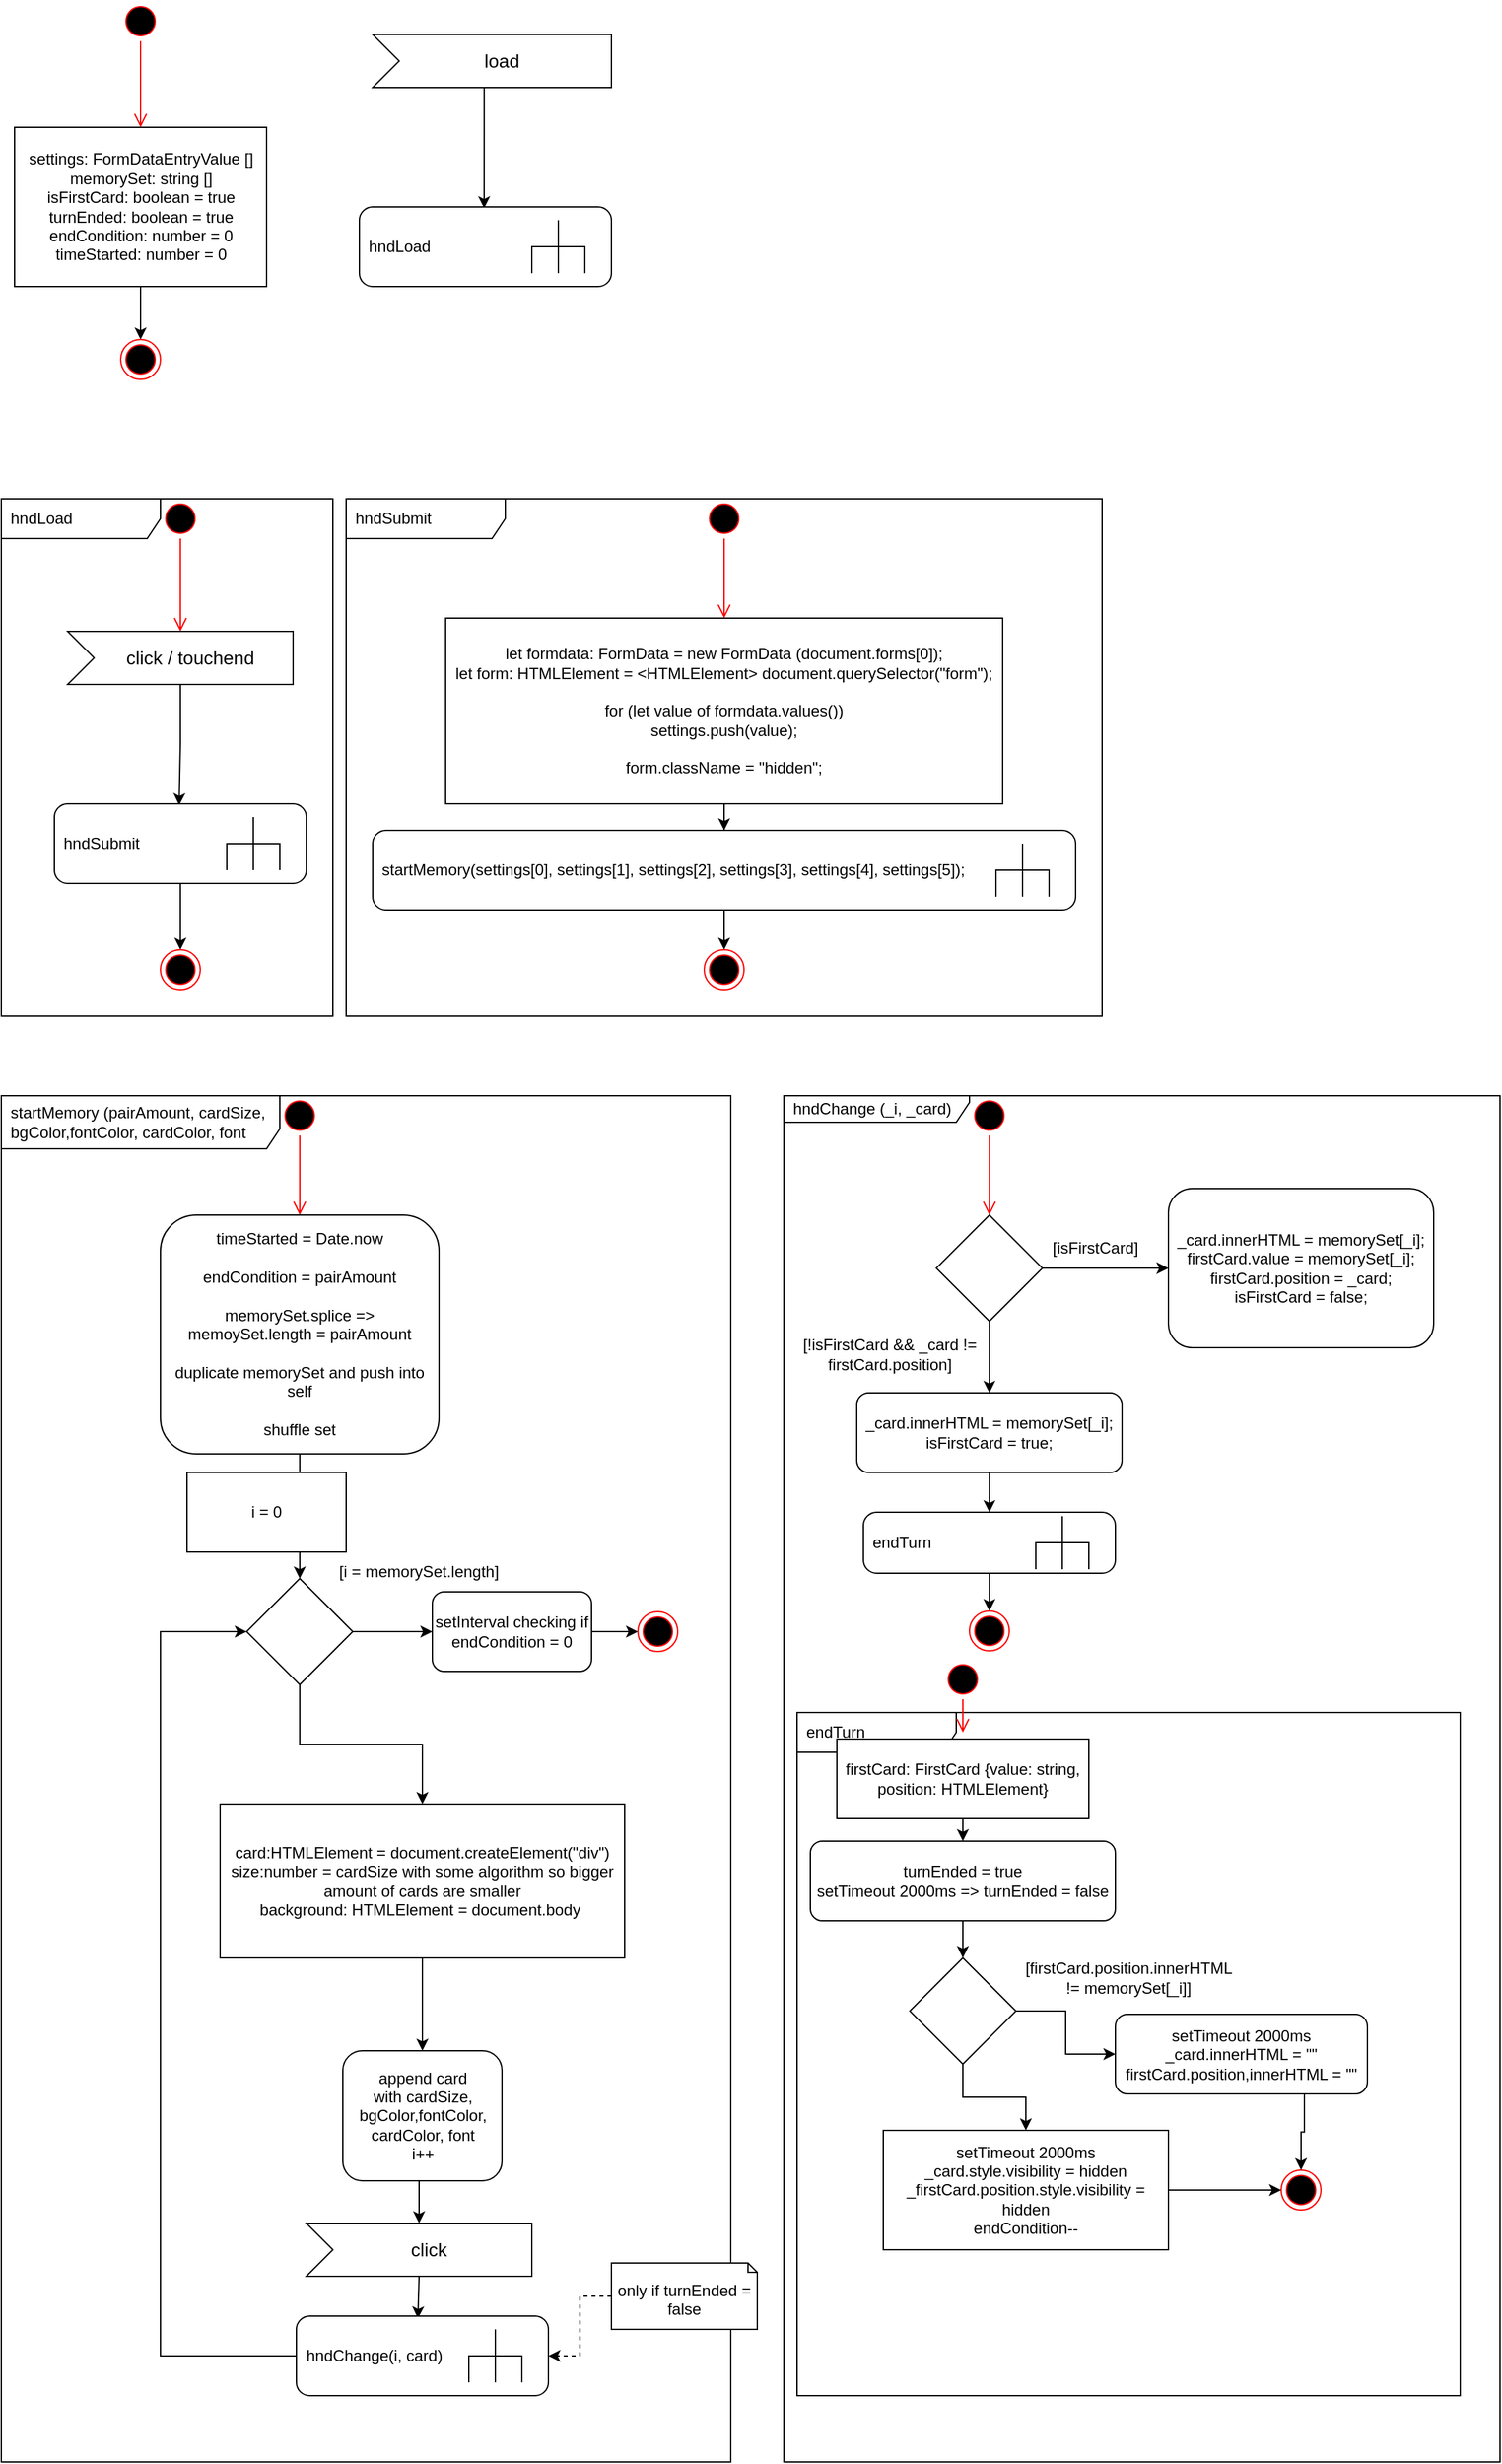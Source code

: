 <mxfile version="17.4.2" type="github">
  <diagram id="7gqMksMz33Sm98suYT72" name="Page-1">
    <mxGraphModel dx="3069" dy="2525" grid="1" gridSize="10" guides="1" tooltips="1" connect="1" arrows="1" fold="1" page="1" pageScale="1" pageWidth="1169" pageHeight="827" math="0" shadow="0">
      <root>
        <mxCell id="0" />
        <mxCell id="1" parent="0" />
        <mxCell id="Tnu3M99CczWEI0_0pwqN-9" value="" style="edgeStyle=orthogonalEdgeStyle;rounded=0;orthogonalLoop=1;jettySize=auto;html=1;entryX=0.495;entryY=0.017;entryDx=0;entryDy=0;entryPerimeter=0;" edge="1" parent="1" source="Tnu3M99CczWEI0_0pwqN-5" target="Tnu3M99CczWEI0_0pwqN-10">
          <mxGeometry relative="1" as="geometry">
            <mxPoint x="365" y="-670" as="targetPoint" />
            <Array as="points">
              <mxPoint x="365" y="-730" />
            </Array>
          </mxGeometry>
        </mxCell>
        <mxCell id="Tnu3M99CczWEI0_0pwqN-5" value="load" style="html=1;shape=mxgraph.infographic.ribbonSimple;notch1=20;notch2=0;align=center;verticalAlign=middle;fontSize=14;fontStyle=0;fillColor=#FFFFFF;flipH=0;spacingRight=0;spacingLeft=14;" vertex="1" parent="1">
          <mxGeometry x="280" y="-790" width="180" height="40" as="geometry" />
        </mxCell>
        <mxCell id="Tnu3M99CczWEI0_0pwqN-10" value="hndLoad" style="shape=mxgraph.uml25.behaviorAction;html=1;rounded=1;absoluteArcSize=1;arcSize=10;align=left;spacingLeft=5;" vertex="1" parent="1">
          <mxGeometry x="270" y="-660" width="190" height="60" as="geometry" />
        </mxCell>
        <mxCell id="Tnu3M99CczWEI0_0pwqN-13" style="edgeStyle=orthogonalEdgeStyle;rounded=0;orthogonalLoop=1;jettySize=auto;html=1;exitX=0;exitY=0;exitDx=85;exitDy=40;exitPerimeter=0;entryX=0.495;entryY=0.017;entryDx=0;entryDy=0;entryPerimeter=0;" edge="1" parent="1" source="Tnu3M99CczWEI0_0pwqN-11" target="Tnu3M99CczWEI0_0pwqN-12">
          <mxGeometry relative="1" as="geometry" />
        </mxCell>
        <mxCell id="Tnu3M99CczWEI0_0pwqN-11" value="click / touchend" style="html=1;shape=mxgraph.infographic.ribbonSimple;notch1=20;notch2=0;align=center;verticalAlign=middle;fontSize=14;fontStyle=0;fillColor=#FFFFFF;flipH=0;spacingRight=0;spacingLeft=14;rounded=1;" vertex="1" parent="1">
          <mxGeometry x="50" y="-340" width="170" height="40" as="geometry" />
        </mxCell>
        <mxCell id="Tnu3M99CczWEI0_0pwqN-34" style="edgeStyle=orthogonalEdgeStyle;rounded=0;orthogonalLoop=1;jettySize=auto;html=1;" edge="1" parent="1" source="Tnu3M99CczWEI0_0pwqN-12" target="Tnu3M99CczWEI0_0pwqN-33">
          <mxGeometry relative="1" as="geometry" />
        </mxCell>
        <mxCell id="Tnu3M99CczWEI0_0pwqN-12" value="hndSubmit" style="shape=mxgraph.uml25.behaviorAction;html=1;rounded=1;absoluteArcSize=1;arcSize=10;align=left;spacingLeft=5;" vertex="1" parent="1">
          <mxGeometry x="40" y="-210" width="190" height="60" as="geometry" />
        </mxCell>
        <mxCell id="Tnu3M99CczWEI0_0pwqN-15" value="hndLoad" style="shape=umlFrame;whiteSpace=wrap;html=1;width=120;height=30;boundedLbl=1;verticalAlign=middle;align=left;spacingLeft=5;rounded=1;" vertex="1" parent="1">
          <mxGeometry y="-440" width="250" height="390" as="geometry" />
        </mxCell>
        <mxCell id="Tnu3M99CczWEI0_0pwqN-16" value="" style="ellipse;html=1;shape=startState;fillColor=#000000;strokeColor=#ff0000;rounded=1;" vertex="1" parent="1">
          <mxGeometry x="120" y="-440" width="30" height="30" as="geometry" />
        </mxCell>
        <mxCell id="Tnu3M99CczWEI0_0pwqN-17" value="" style="edgeStyle=orthogonalEdgeStyle;html=1;verticalAlign=bottom;endArrow=open;endSize=8;strokeColor=#ff0000;rounded=0;entryX=0.5;entryY=0;entryDx=0;entryDy=0;" edge="1" source="Tnu3M99CczWEI0_0pwqN-16" parent="1">
          <mxGeometry relative="1" as="geometry">
            <mxPoint x="135" y="-340" as="targetPoint" />
          </mxGeometry>
        </mxCell>
        <mxCell id="Tnu3M99CczWEI0_0pwqN-32" style="edgeStyle=orthogonalEdgeStyle;rounded=0;orthogonalLoop=1;jettySize=auto;html=1;exitX=0.5;exitY=1;exitDx=0;exitDy=0;entryX=0.5;entryY=0;entryDx=0;entryDy=0;" edge="1" parent="1" source="Tnu3M99CczWEI0_0pwqN-20" target="Tnu3M99CczWEI0_0pwqN-31">
          <mxGeometry relative="1" as="geometry" />
        </mxCell>
        <mxCell id="Tnu3M99CczWEI0_0pwqN-20" value="settings: FormDataEntryValue []&lt;br&gt;memorySet: string []&lt;br&gt;isFirstCard: boolean = true&lt;br&gt;turnEnded: boolean = true&lt;br&gt;endCondition: number = 0&lt;br&gt;timeStarted: number = 0&lt;br&gt;" style="html=1;rounded=0;" vertex="1" parent="1">
          <mxGeometry x="10" y="-720" width="190" height="120" as="geometry" />
        </mxCell>
        <mxCell id="Tnu3M99CczWEI0_0pwqN-21" value="" style="ellipse;html=1;shape=startState;fillColor=#000000;strokeColor=#ff0000;rounded=0;" vertex="1" parent="1">
          <mxGeometry x="90" y="-815" width="30" height="30" as="geometry" />
        </mxCell>
        <mxCell id="Tnu3M99CczWEI0_0pwqN-22" value="" style="edgeStyle=orthogonalEdgeStyle;html=1;verticalAlign=bottom;endArrow=open;endSize=8;strokeColor=#ff0000;rounded=0;entryX=0.5;entryY=0;entryDx=0;entryDy=0;" edge="1" source="Tnu3M99CczWEI0_0pwqN-21" parent="1" target="Tnu3M99CczWEI0_0pwqN-20">
          <mxGeometry relative="1" as="geometry">
            <mxPoint x="105" y="-725" as="targetPoint" />
          </mxGeometry>
        </mxCell>
        <mxCell id="Tnu3M99CczWEI0_0pwqN-23" value="hndSubmit" style="shape=umlFrame;whiteSpace=wrap;html=1;width=120;height=30;boundedLbl=1;verticalAlign=middle;align=left;spacingLeft=5;rounded=0;" vertex="1" parent="1">
          <mxGeometry x="260" y="-440" width="570" height="390" as="geometry" />
        </mxCell>
        <mxCell id="Tnu3M99CczWEI0_0pwqN-24" value="" style="ellipse;html=1;shape=startState;fillColor=#000000;strokeColor=#ff0000;rounded=0;" vertex="1" parent="1">
          <mxGeometry x="530" y="-440" width="30" height="30" as="geometry" />
        </mxCell>
        <mxCell id="Tnu3M99CczWEI0_0pwqN-25" value="" style="edgeStyle=orthogonalEdgeStyle;html=1;verticalAlign=bottom;endArrow=open;endSize=8;strokeColor=#ff0000;rounded=0;entryX=0.5;entryY=0;entryDx=0;entryDy=0;" edge="1" source="Tnu3M99CczWEI0_0pwqN-24" parent="1" target="Tnu3M99CczWEI0_0pwqN-26">
          <mxGeometry relative="1" as="geometry">
            <mxPoint x="395" y="-350" as="targetPoint" />
            <Array as="points" />
          </mxGeometry>
        </mxCell>
        <mxCell id="Tnu3M99CczWEI0_0pwqN-30" style="edgeStyle=orthogonalEdgeStyle;rounded=0;orthogonalLoop=1;jettySize=auto;html=1;exitX=0.5;exitY=1;exitDx=0;exitDy=0;" edge="1" parent="1" source="Tnu3M99CczWEI0_0pwqN-26" target="Tnu3M99CczWEI0_0pwqN-29">
          <mxGeometry relative="1" as="geometry" />
        </mxCell>
        <mxCell id="Tnu3M99CczWEI0_0pwqN-26" value="let formdata: FormData = new FormData (document.forms[0]);&lt;br&gt;let form: HTMLElement = &amp;lt;HTMLElement&amp;gt; document.querySelector(&quot;form&quot;);&lt;br&gt;&lt;br&gt;for (let value of formdata.values())&lt;br&gt;settings.push(value);&lt;br&gt;&lt;br&gt;form.className = &quot;hidden&quot;;" style="rounded=0;whiteSpace=wrap;html=1;" vertex="1" parent="1">
          <mxGeometry x="335" y="-350" width="420" height="140" as="geometry" />
        </mxCell>
        <mxCell id="Tnu3M99CczWEI0_0pwqN-36" style="edgeStyle=orthogonalEdgeStyle;rounded=0;orthogonalLoop=1;jettySize=auto;html=1;entryX=0.5;entryY=0;entryDx=0;entryDy=0;" edge="1" parent="1" source="Tnu3M99CczWEI0_0pwqN-29" target="Tnu3M99CczWEI0_0pwqN-35">
          <mxGeometry relative="1" as="geometry" />
        </mxCell>
        <mxCell id="Tnu3M99CczWEI0_0pwqN-29" value="startMemory(settings[0], settings[1], settings[2], settings[3], settings[4], settings[5]);" style="shape=mxgraph.uml25.behaviorAction;html=1;rounded=1;absoluteArcSize=1;arcSize=10;align=left;spacingLeft=5;" vertex="1" parent="1">
          <mxGeometry x="280" y="-190" width="530" height="60" as="geometry" />
        </mxCell>
        <mxCell id="Tnu3M99CczWEI0_0pwqN-31" value="" style="ellipse;html=1;shape=endState;fillColor=#000000;strokeColor=#ff0000;rounded=0;" vertex="1" parent="1">
          <mxGeometry x="90" y="-560" width="30" height="30" as="geometry" />
        </mxCell>
        <mxCell id="Tnu3M99CczWEI0_0pwqN-33" value="" style="ellipse;html=1;shape=endState;fillColor=#000000;strokeColor=#ff0000;rounded=0;" vertex="1" parent="1">
          <mxGeometry x="120" y="-100" width="30" height="30" as="geometry" />
        </mxCell>
        <mxCell id="Tnu3M99CczWEI0_0pwqN-35" value="" style="ellipse;html=1;shape=endState;fillColor=#000000;strokeColor=#ff0000;rounded=0;" vertex="1" parent="1">
          <mxGeometry x="530" y="-100" width="30" height="30" as="geometry" />
        </mxCell>
        <mxCell id="Tnu3M99CczWEI0_0pwqN-37" value="startMemory (pairAmount, cardSize, bgColor,fontColor, cardColor, font" style="shape=umlFrame;whiteSpace=wrap;html=1;width=210;height=40;boundedLbl=1;verticalAlign=middle;align=left;spacingLeft=5;rounded=0;" vertex="1" parent="1">
          <mxGeometry y="10" width="550" height="1030" as="geometry" />
        </mxCell>
        <mxCell id="Tnu3M99CczWEI0_0pwqN-38" value="" style="ellipse;html=1;shape=startState;fillColor=#000000;strokeColor=#ff0000;rounded=0;" vertex="1" parent="1">
          <mxGeometry x="210" y="10" width="30" height="30" as="geometry" />
        </mxCell>
        <mxCell id="Tnu3M99CczWEI0_0pwqN-39" value="" style="edgeStyle=orthogonalEdgeStyle;html=1;verticalAlign=bottom;endArrow=open;endSize=8;strokeColor=#ff0000;rounded=0;" edge="1" source="Tnu3M99CczWEI0_0pwqN-38" parent="1">
          <mxGeometry relative="1" as="geometry">
            <mxPoint x="225" y="100" as="targetPoint" />
          </mxGeometry>
        </mxCell>
        <mxCell id="Tnu3M99CczWEI0_0pwqN-44" style="edgeStyle=orthogonalEdgeStyle;rounded=0;orthogonalLoop=1;jettySize=auto;html=1;exitX=0.5;exitY=1;exitDx=0;exitDy=0;entryX=0;entryY=0;entryDx=85;entryDy=0;entryPerimeter=0;startArrow=none;" edge="1" parent="1" source="Tnu3M99CczWEI0_0pwqN-58">
          <mxGeometry relative="1" as="geometry">
            <mxPoint x="225" y="374" as="targetPoint" />
          </mxGeometry>
        </mxCell>
        <mxCell id="Tnu3M99CczWEI0_0pwqN-40" value="timeStarted = Date.now&lt;br&gt;&lt;br&gt;endCondition = pairAmount&lt;br&gt;&lt;br&gt;memorySet.splice =&amp;gt; memoySet.length = pairAmount&lt;br&gt;&lt;br&gt;duplicate memorySet and push into self&lt;br&gt;&lt;br&gt;shuffle set&lt;br&gt;" style="rounded=1;whiteSpace=wrap;html=1;" vertex="1" parent="1">
          <mxGeometry x="120" y="100" width="210" height="180" as="geometry" />
        </mxCell>
        <mxCell id="Tnu3M99CczWEI0_0pwqN-48" style="edgeStyle=orthogonalEdgeStyle;rounded=0;orthogonalLoop=1;jettySize=auto;html=1;exitX=0;exitY=0;exitDx=85;exitDy=40;exitPerimeter=0;entryX=0.504;entryY=-0.008;entryDx=0;entryDy=0;entryPerimeter=0;" edge="1" parent="1" target="Tnu3M99CczWEI0_0pwqN-50">
          <mxGeometry relative="1" as="geometry">
            <mxPoint x="845" y="308" as="sourcePoint" />
          </mxGeometry>
        </mxCell>
        <mxCell id="Tnu3M99CczWEI0_0pwqN-54" value="" style="edgeStyle=orthogonalEdgeStyle;rounded=0;orthogonalLoop=1;jettySize=auto;html=1;" edge="1" parent="1" source="Tnu3M99CczWEI0_0pwqN-51" target="Tnu3M99CczWEI0_0pwqN-53">
          <mxGeometry relative="1" as="geometry" />
        </mxCell>
        <mxCell id="Tnu3M99CczWEI0_0pwqN-57" value="" style="edgeStyle=orthogonalEdgeStyle;rounded=0;orthogonalLoop=1;jettySize=auto;html=1;" edge="1" parent="1" source="Tnu3M99CczWEI0_0pwqN-51" target="Tnu3M99CczWEI0_0pwqN-56">
          <mxGeometry relative="1" as="geometry" />
        </mxCell>
        <mxCell id="Tnu3M99CczWEI0_0pwqN-51" value="" style="rhombus;whiteSpace=wrap;html=1;rounded=0;" vertex="1" parent="1">
          <mxGeometry x="185" y="374" width="80" height="80" as="geometry" />
        </mxCell>
        <mxCell id="Tnu3M99CczWEI0_0pwqN-62" value="" style="edgeStyle=orthogonalEdgeStyle;rounded=0;orthogonalLoop=1;jettySize=auto;html=1;" edge="1" parent="1" source="Tnu3M99CczWEI0_0pwqN-53" target="Tnu3M99CczWEI0_0pwqN-61">
          <mxGeometry relative="1" as="geometry" />
        </mxCell>
        <mxCell id="Tnu3M99CczWEI0_0pwqN-53" value="card:HTMLElement = document.createElement(&quot;div&quot;)&lt;br&gt;size:number = cardSize with some algorithm so bigger amount of cards are smaller&lt;br&gt;background: HTMLElement = document.body&amp;nbsp;" style="whiteSpace=wrap;html=1;rounded=0;" vertex="1" parent="1">
          <mxGeometry x="165" y="544" width="305" height="116" as="geometry" />
        </mxCell>
        <mxCell id="Tnu3M99CczWEI0_0pwqN-70" style="edgeStyle=orthogonalEdgeStyle;rounded=0;orthogonalLoop=1;jettySize=auto;html=1;exitX=1;exitY=0.5;exitDx=0;exitDy=0;entryX=0;entryY=0.5;entryDx=0;entryDy=0;" edge="1" parent="1" source="Tnu3M99CczWEI0_0pwqN-56" target="Tnu3M99CczWEI0_0pwqN-69">
          <mxGeometry relative="1" as="geometry" />
        </mxCell>
        <mxCell id="Tnu3M99CczWEI0_0pwqN-56" value="setInterval checking if endCondition = 0" style="whiteSpace=wrap;html=1;rounded=1;" vertex="1" parent="1">
          <mxGeometry x="325" y="384" width="120" height="60" as="geometry" />
        </mxCell>
        <mxCell id="Tnu3M99CczWEI0_0pwqN-58" value="i = 0" style="rounded=0;whiteSpace=wrap;html=1;" vertex="1" parent="1">
          <mxGeometry x="140" y="294" width="120" height="60" as="geometry" />
        </mxCell>
        <mxCell id="Tnu3M99CczWEI0_0pwqN-59" value="" style="edgeStyle=orthogonalEdgeStyle;rounded=0;orthogonalLoop=1;jettySize=auto;html=1;exitX=0.5;exitY=1;exitDx=0;exitDy=0;entryX=0;entryY=0;entryDx=85;entryDy=0;entryPerimeter=0;endArrow=none;" edge="1" parent="1" source="Tnu3M99CczWEI0_0pwqN-40" target="Tnu3M99CczWEI0_0pwqN-58">
          <mxGeometry relative="1" as="geometry">
            <mxPoint x="225.0" y="280" as="sourcePoint" />
            <mxPoint x="225.0" y="374" as="targetPoint" />
          </mxGeometry>
        </mxCell>
        <mxCell id="Tnu3M99CczWEI0_0pwqN-64" style="edgeStyle=orthogonalEdgeStyle;rounded=0;orthogonalLoop=1;jettySize=auto;html=1;exitX=0.5;exitY=1;exitDx=0;exitDy=0;entryX=0;entryY=0;entryDx=85;entryDy=0;entryPerimeter=0;" edge="1" parent="1" source="Tnu3M99CczWEI0_0pwqN-61" target="Tnu3M99CczWEI0_0pwqN-63">
          <mxGeometry relative="1" as="geometry" />
        </mxCell>
        <mxCell id="Tnu3M99CczWEI0_0pwqN-61" value="append card with&amp;nbsp;&lt;span style=&quot;text-align: left&quot;&gt;cardSize, bgColor,fontColor, cardColor, font&lt;br&gt;i++&lt;br&gt;&lt;/span&gt;" style="whiteSpace=wrap;html=1;rounded=1;" vertex="1" parent="1">
          <mxGeometry x="257.5" y="730" width="120" height="98" as="geometry" />
        </mxCell>
        <mxCell id="Tnu3M99CczWEI0_0pwqN-66" style="edgeStyle=orthogonalEdgeStyle;rounded=0;orthogonalLoop=1;jettySize=auto;html=1;exitX=0;exitY=0;exitDx=85;exitDy=40;exitPerimeter=0;entryX=0.482;entryY=0.029;entryDx=0;entryDy=0;entryPerimeter=0;" edge="1" parent="1" source="Tnu3M99CczWEI0_0pwqN-63" target="Tnu3M99CczWEI0_0pwqN-65">
          <mxGeometry relative="1" as="geometry" />
        </mxCell>
        <mxCell id="Tnu3M99CczWEI0_0pwqN-63" value="click" style="html=1;shape=mxgraph.infographic.ribbonSimple;notch1=20;notch2=0;align=center;verticalAlign=middle;fontSize=14;fontStyle=0;fillColor=#FFFFFF;flipH=0;spacingRight=0;spacingLeft=14;rounded=1;" vertex="1" parent="1">
          <mxGeometry x="230" y="860" width="170" height="40" as="geometry" />
        </mxCell>
        <mxCell id="Tnu3M99CczWEI0_0pwqN-67" style="edgeStyle=orthogonalEdgeStyle;rounded=0;orthogonalLoop=1;jettySize=auto;html=1;entryX=0;entryY=0.5;entryDx=0;entryDy=0;" edge="1" parent="1" source="Tnu3M99CczWEI0_0pwqN-65" target="Tnu3M99CczWEI0_0pwqN-51">
          <mxGeometry relative="1" as="geometry">
            <mxPoint x="130" y="500" as="targetPoint" />
            <Array as="points">
              <mxPoint x="120" y="960" />
              <mxPoint x="120" y="414" />
            </Array>
          </mxGeometry>
        </mxCell>
        <mxCell id="Tnu3M99CczWEI0_0pwqN-65" value="hndChange(i, card)" style="shape=mxgraph.uml25.behaviorAction;html=1;rounded=1;absoluteArcSize=1;arcSize=10;align=left;spacingLeft=5;" vertex="1" parent="1">
          <mxGeometry x="222.5" y="930" width="190" height="60" as="geometry" />
        </mxCell>
        <mxCell id="Tnu3M99CczWEI0_0pwqN-68" value="[i = memorySet.length]" style="text;html=1;strokeColor=none;fillColor=none;align=center;verticalAlign=middle;whiteSpace=wrap;rounded=0;" vertex="1" parent="1">
          <mxGeometry x="230" y="354" width="170" height="30" as="geometry" />
        </mxCell>
        <mxCell id="Tnu3M99CczWEI0_0pwqN-69" value="" style="ellipse;html=1;shape=endState;fillColor=#000000;strokeColor=#ff0000;rounded=1;" vertex="1" parent="1">
          <mxGeometry x="480" y="399" width="30" height="30" as="geometry" />
        </mxCell>
        <mxCell id="Tnu3M99CczWEI0_0pwqN-71" value="hndChange (_i, _card)" style="shape=umlFrame;whiteSpace=wrap;html=1;width=140;height=20;boundedLbl=1;verticalAlign=middle;align=left;spacingLeft=5;rounded=1;" vertex="1" parent="1">
          <mxGeometry x="590" y="10" width="540" height="1030" as="geometry" />
        </mxCell>
        <mxCell id="Tnu3M99CczWEI0_0pwqN-72" value="" style="ellipse;html=1;shape=startState;fillColor=#000000;strokeColor=#ff0000;rounded=1;" vertex="1" parent="1">
          <mxGeometry x="730" y="10" width="30" height="30" as="geometry" />
        </mxCell>
        <mxCell id="Tnu3M99CczWEI0_0pwqN-73" value="" style="edgeStyle=orthogonalEdgeStyle;html=1;verticalAlign=bottom;endArrow=open;endSize=8;strokeColor=#ff0000;rounded=0;" edge="1" source="Tnu3M99CczWEI0_0pwqN-72" parent="1">
          <mxGeometry relative="1" as="geometry">
            <mxPoint x="745" y="100" as="targetPoint" />
          </mxGeometry>
        </mxCell>
        <mxCell id="Tnu3M99CczWEI0_0pwqN-78" style="edgeStyle=orthogonalEdgeStyle;rounded=0;orthogonalLoop=1;jettySize=auto;html=1;exitX=1;exitY=0.5;exitDx=0;exitDy=0;entryX=0;entryY=0.5;entryDx=0;entryDy=0;" edge="1" parent="1" source="Tnu3M99CczWEI0_0pwqN-75" target="Tnu3M99CczWEI0_0pwqN-77">
          <mxGeometry relative="1" as="geometry" />
        </mxCell>
        <mxCell id="Tnu3M99CczWEI0_0pwqN-82" style="edgeStyle=orthogonalEdgeStyle;rounded=0;orthogonalLoop=1;jettySize=auto;html=1;exitX=0.5;exitY=1;exitDx=0;exitDy=0;entryX=0.5;entryY=0;entryDx=0;entryDy=0;" edge="1" parent="1" source="Tnu3M99CczWEI0_0pwqN-75" target="Tnu3M99CczWEI0_0pwqN-81">
          <mxGeometry relative="1" as="geometry" />
        </mxCell>
        <mxCell id="Tnu3M99CczWEI0_0pwqN-75" value="" style="rhombus;whiteSpace=wrap;html=1;rounded=0;" vertex="1" parent="1">
          <mxGeometry x="705" y="100" width="80" height="80" as="geometry" />
        </mxCell>
        <mxCell id="Tnu3M99CczWEI0_0pwqN-77" value="_card.innerHTML = memorySet[_i];&lt;br&gt;firstCard.value = memorySet[_i];&lt;br&gt;firstCard.position = _card;&lt;br&gt;isFirstCard = false;" style="rounded=1;whiteSpace=wrap;html=1;" vertex="1" parent="1">
          <mxGeometry x="880" y="80" width="200" height="120" as="geometry" />
        </mxCell>
        <mxCell id="Tnu3M99CczWEI0_0pwqN-79" value="[isFirstCard]" style="text;html=1;strokeColor=none;fillColor=none;align=center;verticalAlign=middle;whiteSpace=wrap;rounded=0;" vertex="1" parent="1">
          <mxGeometry x="785" y="110" width="80" height="30" as="geometry" />
        </mxCell>
        <mxCell id="Tnu3M99CczWEI0_0pwqN-85" style="edgeStyle=orthogonalEdgeStyle;rounded=0;orthogonalLoop=1;jettySize=auto;html=1;exitX=0.5;exitY=1;exitDx=0;exitDy=0;" edge="1" parent="1" source="Tnu3M99CczWEI0_0pwqN-81" target="Tnu3M99CczWEI0_0pwqN-84">
          <mxGeometry relative="1" as="geometry" />
        </mxCell>
        <mxCell id="Tnu3M99CczWEI0_0pwqN-81" value="_card.innerHTML = memorySet[_i];&lt;br&gt;isFirstCard = true;" style="rounded=1;whiteSpace=wrap;html=1;" vertex="1" parent="1">
          <mxGeometry x="645" y="234" width="200" height="60" as="geometry" />
        </mxCell>
        <mxCell id="Tnu3M99CczWEI0_0pwqN-83" value="[!isFirstCard &amp;amp;&amp;amp; _card != firstCard.position]" style="text;html=1;strokeColor=none;fillColor=none;align=center;verticalAlign=middle;whiteSpace=wrap;rounded=0;" vertex="1" parent="1">
          <mxGeometry x="600" y="190" width="140" height="30" as="geometry" />
        </mxCell>
        <mxCell id="Tnu3M99CczWEI0_0pwqN-90" style="edgeStyle=orthogonalEdgeStyle;rounded=0;orthogonalLoop=1;jettySize=auto;html=1;entryX=0.5;entryY=0;entryDx=0;entryDy=0;" edge="1" parent="1" source="Tnu3M99CczWEI0_0pwqN-84" target="Tnu3M99CczWEI0_0pwqN-87">
          <mxGeometry relative="1" as="geometry" />
        </mxCell>
        <mxCell id="Tnu3M99CczWEI0_0pwqN-84" value="endTurn" style="shape=mxgraph.uml25.behaviorAction;html=1;rounded=1;absoluteArcSize=1;arcSize=10;align=left;spacingLeft=5;" vertex="1" parent="1">
          <mxGeometry x="650" y="324" width="190" height="46" as="geometry" />
        </mxCell>
        <mxCell id="Tnu3M99CczWEI0_0pwqN-86" value="endTurn" style="shape=umlFrame;whiteSpace=wrap;html=1;width=120;height=30;boundedLbl=1;verticalAlign=middle;align=left;spacingLeft=5;rounded=0;" vertex="1" parent="1">
          <mxGeometry x="600" y="475" width="500" height="515" as="geometry" />
        </mxCell>
        <mxCell id="Tnu3M99CczWEI0_0pwqN-107" value="" style="ellipse;html=1;shape=endState;fillColor=#000000;strokeColor=#ff0000;rounded=1;" vertex="1" parent="Tnu3M99CczWEI0_0pwqN-86">
          <mxGeometry x="365" y="345" width="30" height="30" as="geometry" />
        </mxCell>
        <mxCell id="Tnu3M99CczWEI0_0pwqN-100" value="setTimeout 2000ms&lt;br&gt;_card.innerHTML = &quot;&quot;&lt;br&gt;firstCard.position,innerHTML = &quot;&quot;" style="whiteSpace=wrap;html=1;rounded=1;" vertex="1" parent="Tnu3M99CczWEI0_0pwqN-86">
          <mxGeometry x="240" y="227.5" width="190" height="60" as="geometry" />
        </mxCell>
        <mxCell id="Tnu3M99CczWEI0_0pwqN-108" style="edgeStyle=orthogonalEdgeStyle;rounded=0;orthogonalLoop=1;jettySize=auto;html=1;exitX=0.75;exitY=1;exitDx=0;exitDy=0;entryX=0.5;entryY=0;entryDx=0;entryDy=0;" edge="1" parent="Tnu3M99CczWEI0_0pwqN-86" source="Tnu3M99CczWEI0_0pwqN-100" target="Tnu3M99CczWEI0_0pwqN-107">
          <mxGeometry relative="1" as="geometry" />
        </mxCell>
        <mxCell id="Tnu3M99CczWEI0_0pwqN-98" value="[firstCard.position.innerHTML != memorySet[_i]]" style="text;html=1;strokeColor=none;fillColor=none;align=center;verticalAlign=middle;whiteSpace=wrap;rounded=0;" vertex="1" parent="Tnu3M99CczWEI0_0pwqN-86">
          <mxGeometry x="190" y="185" width="120" height="30" as="geometry" />
        </mxCell>
        <mxCell id="Tnu3M99CczWEI0_0pwqN-87" value="" style="ellipse;html=1;shape=endState;fillColor=#000000;strokeColor=#ff0000;rounded=1;" vertex="1" parent="1">
          <mxGeometry x="730" y="398.5" width="30" height="30" as="geometry" />
        </mxCell>
        <mxCell id="Tnu3M99CczWEI0_0pwqN-91" value="" style="ellipse;html=1;shape=startState;fillColor=#000000;strokeColor=#ff0000;rounded=0;" vertex="1" parent="1">
          <mxGeometry x="710" y="435" width="30" height="30" as="geometry" />
        </mxCell>
        <mxCell id="Tnu3M99CczWEI0_0pwqN-92" value="" style="edgeStyle=orthogonalEdgeStyle;html=1;verticalAlign=bottom;endArrow=open;endSize=8;strokeColor=#ff0000;rounded=0;" edge="1" source="Tnu3M99CczWEI0_0pwqN-91" parent="1">
          <mxGeometry relative="1" as="geometry">
            <mxPoint x="725" y="490" as="targetPoint" />
          </mxGeometry>
        </mxCell>
        <mxCell id="Tnu3M99CczWEI0_0pwqN-97" value="" style="edgeStyle=orthogonalEdgeStyle;rounded=0;orthogonalLoop=1;jettySize=auto;html=1;" edge="1" parent="1" source="Tnu3M99CczWEI0_0pwqN-93" target="Tnu3M99CczWEI0_0pwqN-96">
          <mxGeometry relative="1" as="geometry" />
        </mxCell>
        <mxCell id="Tnu3M99CczWEI0_0pwqN-93" value="turnEnded = true&lt;br&gt;setTimeout 2000ms =&amp;gt; turnEnded = false" style="rounded=1;whiteSpace=wrap;html=1;" vertex="1" parent="1">
          <mxGeometry x="610" y="572" width="230" height="60" as="geometry" />
        </mxCell>
        <mxCell id="Tnu3M99CczWEI0_0pwqN-95" value="" style="edgeStyle=orthogonalEdgeStyle;rounded=0;orthogonalLoop=1;jettySize=auto;html=1;dashed=1;" edge="1" parent="1" source="Tnu3M99CczWEI0_0pwqN-94" target="Tnu3M99CczWEI0_0pwqN-65">
          <mxGeometry relative="1" as="geometry" />
        </mxCell>
        <mxCell id="Tnu3M99CczWEI0_0pwqN-94" value="only if turnEnded = false" style="shape=note2;boundedLbl=1;whiteSpace=wrap;html=1;size=7;verticalAlign=top;align=center;rounded=0;" vertex="1" parent="1">
          <mxGeometry x="460" y="890" width="110" height="50" as="geometry" />
        </mxCell>
        <mxCell id="Tnu3M99CczWEI0_0pwqN-101" value="" style="edgeStyle=orthogonalEdgeStyle;rounded=0;orthogonalLoop=1;jettySize=auto;html=1;" edge="1" parent="1" source="Tnu3M99CczWEI0_0pwqN-96" target="Tnu3M99CczWEI0_0pwqN-100">
          <mxGeometry relative="1" as="geometry" />
        </mxCell>
        <mxCell id="Tnu3M99CczWEI0_0pwqN-104" value="" style="edgeStyle=orthogonalEdgeStyle;rounded=0;orthogonalLoop=1;jettySize=auto;html=1;" edge="1" parent="1" source="Tnu3M99CczWEI0_0pwqN-96" target="Tnu3M99CczWEI0_0pwqN-103">
          <mxGeometry relative="1" as="geometry" />
        </mxCell>
        <mxCell id="Tnu3M99CczWEI0_0pwqN-96" value="" style="rhombus;whiteSpace=wrap;html=1;rounded=0;" vertex="1" parent="1">
          <mxGeometry x="685" y="660" width="80" height="80" as="geometry" />
        </mxCell>
        <mxCell id="Tnu3M99CczWEI0_0pwqN-109" style="edgeStyle=orthogonalEdgeStyle;rounded=0;orthogonalLoop=1;jettySize=auto;html=1;exitX=1;exitY=0.5;exitDx=0;exitDy=0;entryX=0;entryY=0.5;entryDx=0;entryDy=0;" edge="1" parent="1" source="Tnu3M99CczWEI0_0pwqN-103" target="Tnu3M99CczWEI0_0pwqN-107">
          <mxGeometry relative="1" as="geometry" />
        </mxCell>
        <mxCell id="Tnu3M99CczWEI0_0pwqN-103" value="setTimeout 2000ms&lt;br&gt;_card.style.visibility = hidden&lt;br&gt;_firstCard.position.style.visibility = hidden&lt;br&gt;endCondition--" style="whiteSpace=wrap;html=1;rounded=0;" vertex="1" parent="1">
          <mxGeometry x="665" y="790" width="215" height="90" as="geometry" />
        </mxCell>
        <mxCell id="Tnu3M99CczWEI0_0pwqN-106" style="edgeStyle=orthogonalEdgeStyle;rounded=0;orthogonalLoop=1;jettySize=auto;html=1;exitX=0.5;exitY=1;exitDx=0;exitDy=0;entryX=0.5;entryY=0;entryDx=0;entryDy=0;" edge="1" parent="1" source="Tnu3M99CczWEI0_0pwqN-105" target="Tnu3M99CczWEI0_0pwqN-93">
          <mxGeometry relative="1" as="geometry" />
        </mxCell>
        <mxCell id="Tnu3M99CczWEI0_0pwqN-105" value="firstCard: FirstCard {value: string, position: HTMLElement}" style="rounded=0;whiteSpace=wrap;html=1;" vertex="1" parent="1">
          <mxGeometry x="630" y="495" width="190" height="60" as="geometry" />
        </mxCell>
      </root>
    </mxGraphModel>
  </diagram>
</mxfile>
